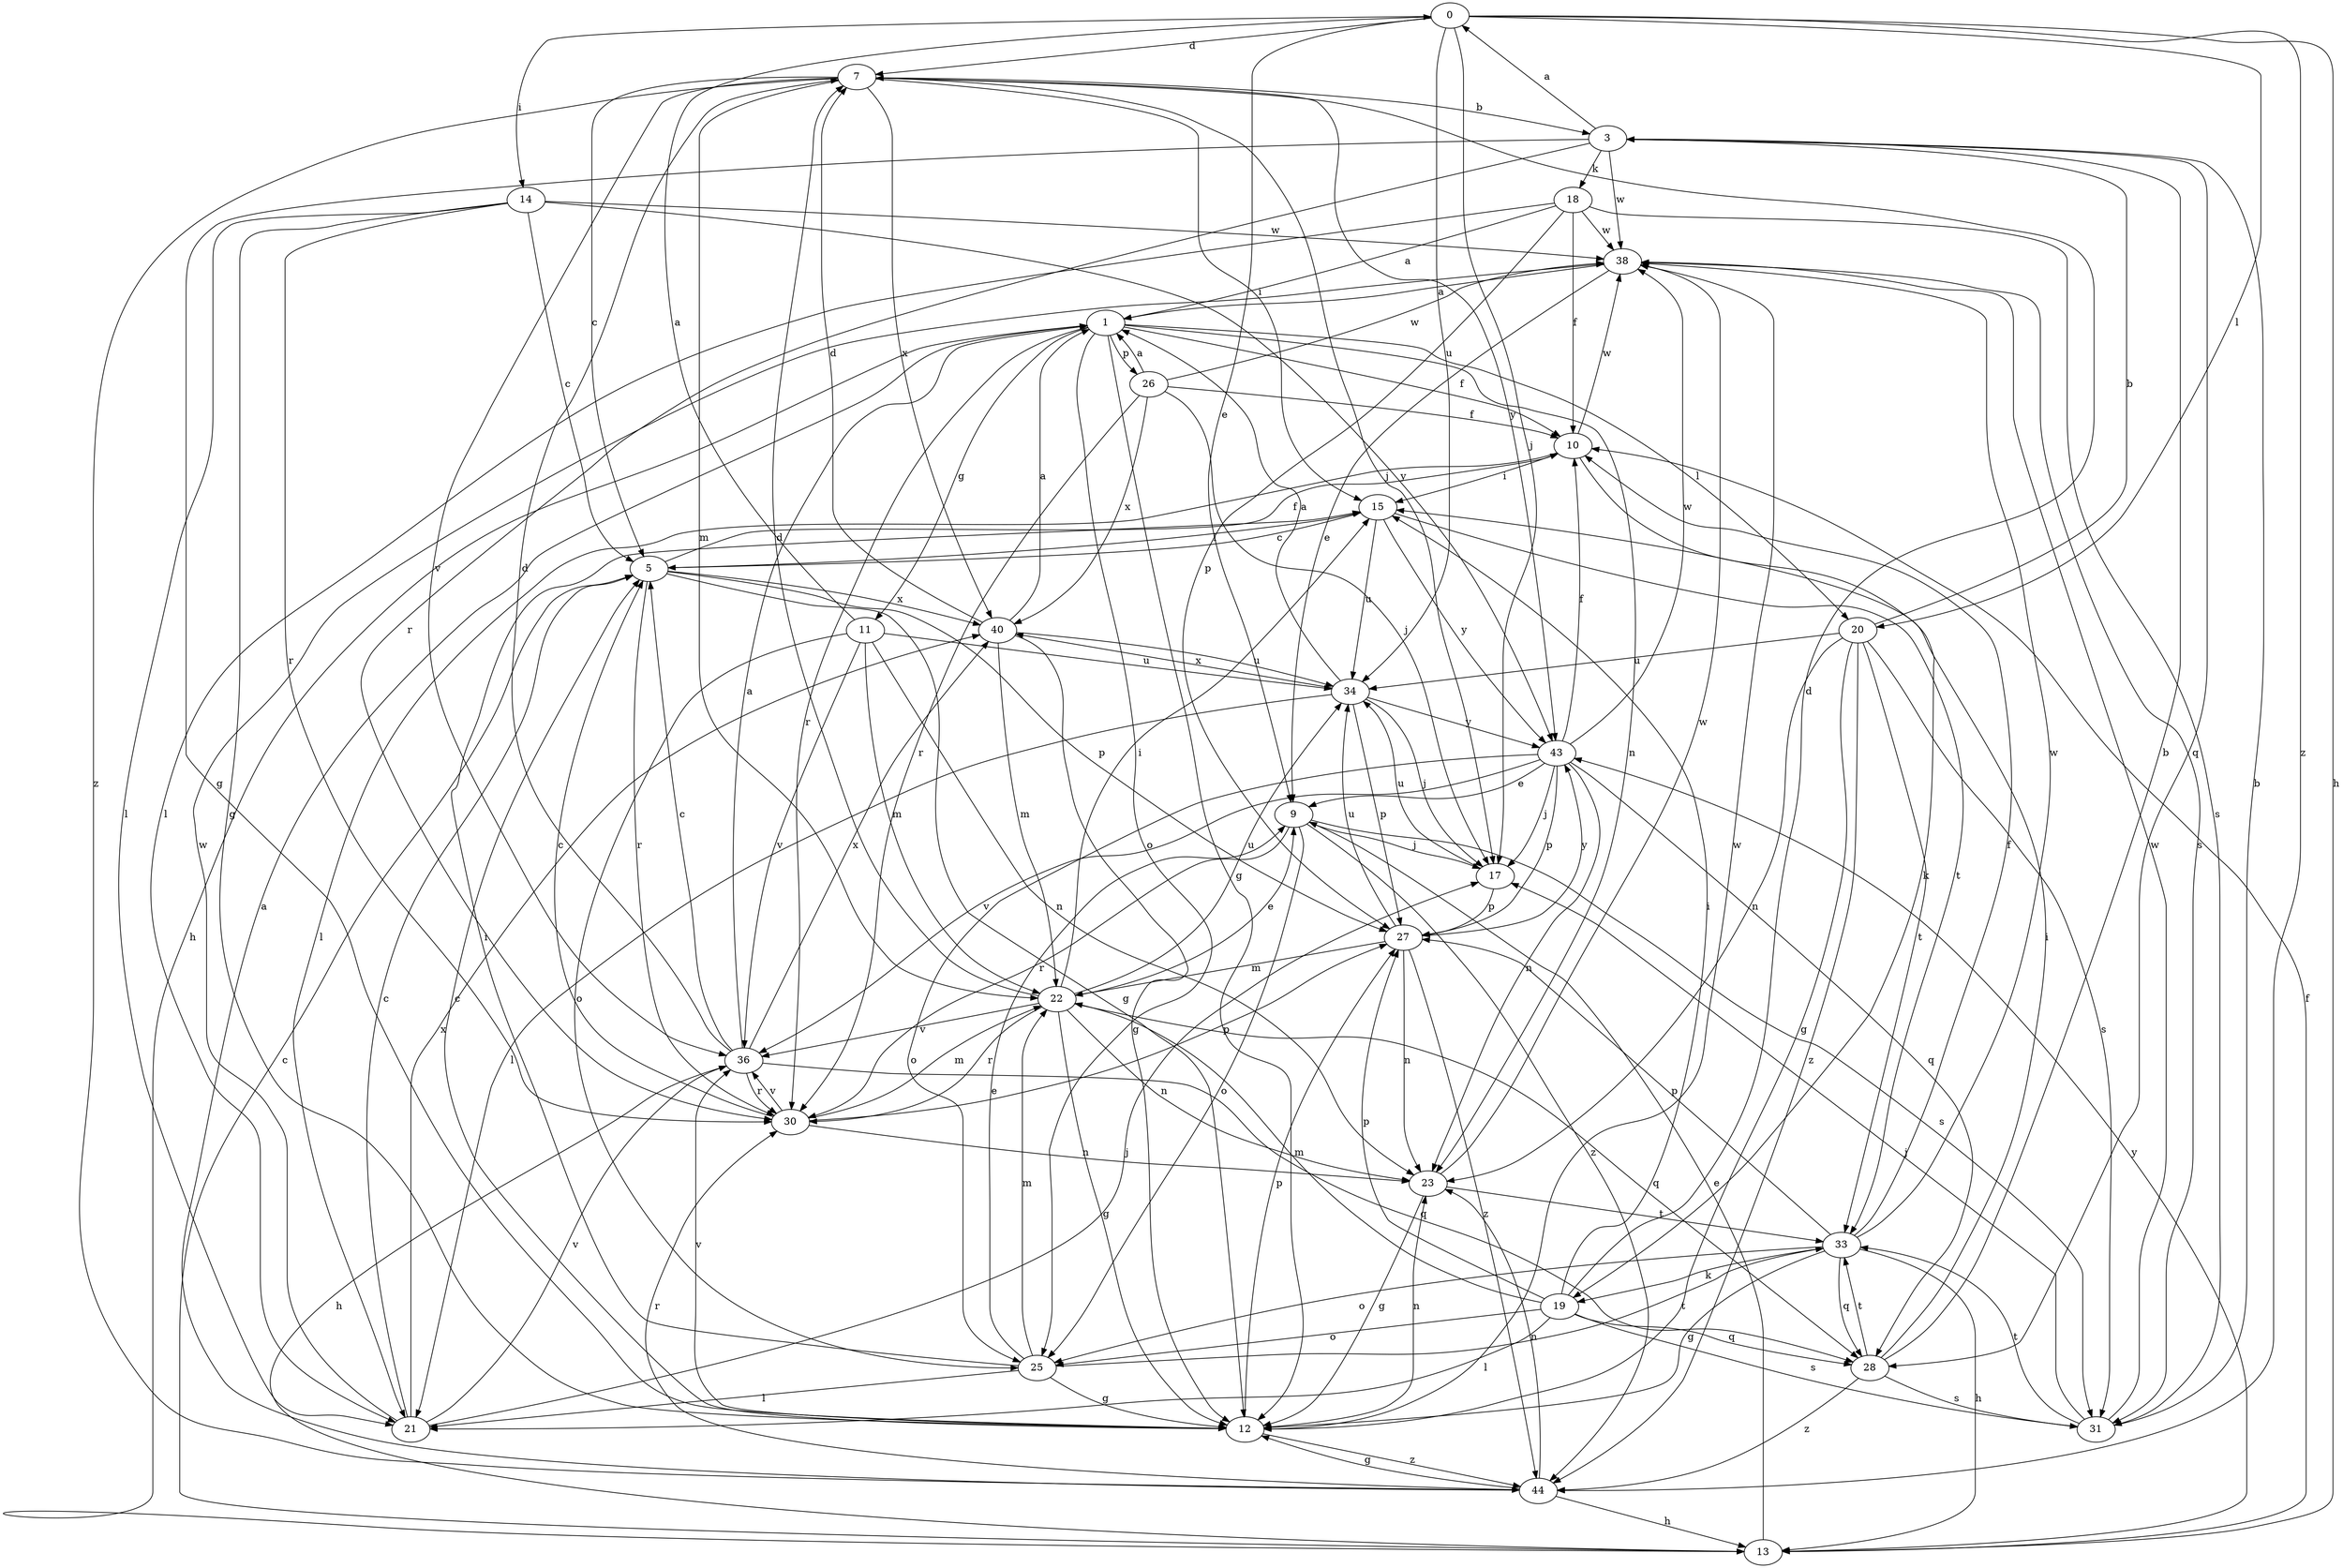 strict digraph  {
0;
1;
3;
5;
7;
9;
10;
11;
12;
13;
14;
15;
17;
18;
19;
20;
21;
22;
23;
25;
26;
27;
28;
30;
31;
33;
34;
36;
38;
40;
43;
44;
0 -> 7  [label=d];
0 -> 9  [label=e];
0 -> 13  [label=h];
0 -> 14  [label=i];
0 -> 17  [label=j];
0 -> 20  [label=l];
0 -> 34  [label=u];
0 -> 44  [label=z];
1 -> 10  [label=f];
1 -> 11  [label=g];
1 -> 12  [label=g];
1 -> 13  [label=h];
1 -> 20  [label=l];
1 -> 23  [label=n];
1 -> 25  [label=o];
1 -> 26  [label=p];
1 -> 30  [label=r];
3 -> 0  [label=a];
3 -> 12  [label=g];
3 -> 18  [label=k];
3 -> 28  [label=q];
3 -> 30  [label=r];
3 -> 38  [label=w];
5 -> 10  [label=f];
5 -> 12  [label=g];
5 -> 15  [label=i];
5 -> 27  [label=p];
5 -> 30  [label=r];
5 -> 40  [label=x];
7 -> 3  [label=b];
7 -> 5  [label=c];
7 -> 15  [label=i];
7 -> 17  [label=j];
7 -> 22  [label=m];
7 -> 36  [label=v];
7 -> 40  [label=x];
7 -> 43  [label=y];
7 -> 44  [label=z];
9 -> 17  [label=j];
9 -> 25  [label=o];
9 -> 30  [label=r];
9 -> 31  [label=s];
9 -> 44  [label=z];
10 -> 15  [label=i];
10 -> 19  [label=k];
10 -> 21  [label=l];
10 -> 38  [label=w];
11 -> 0  [label=a];
11 -> 22  [label=m];
11 -> 23  [label=n];
11 -> 25  [label=o];
11 -> 34  [label=u];
11 -> 36  [label=v];
12 -> 5  [label=c];
12 -> 23  [label=n];
12 -> 27  [label=p];
12 -> 36  [label=v];
12 -> 38  [label=w];
12 -> 44  [label=z];
13 -> 5  [label=c];
13 -> 9  [label=e];
13 -> 10  [label=f];
13 -> 43  [label=y];
14 -> 5  [label=c];
14 -> 12  [label=g];
14 -> 21  [label=l];
14 -> 30  [label=r];
14 -> 38  [label=w];
14 -> 43  [label=y];
15 -> 5  [label=c];
15 -> 33  [label=t];
15 -> 34  [label=u];
15 -> 43  [label=y];
17 -> 27  [label=p];
17 -> 34  [label=u];
18 -> 1  [label=a];
18 -> 10  [label=f];
18 -> 21  [label=l];
18 -> 27  [label=p];
18 -> 31  [label=s];
18 -> 38  [label=w];
19 -> 7  [label=d];
19 -> 15  [label=i];
19 -> 21  [label=l];
19 -> 22  [label=m];
19 -> 25  [label=o];
19 -> 27  [label=p];
19 -> 28  [label=q];
19 -> 31  [label=s];
20 -> 3  [label=b];
20 -> 12  [label=g];
20 -> 23  [label=n];
20 -> 31  [label=s];
20 -> 33  [label=t];
20 -> 34  [label=u];
20 -> 44  [label=z];
21 -> 5  [label=c];
21 -> 17  [label=j];
21 -> 36  [label=v];
21 -> 38  [label=w];
21 -> 40  [label=x];
22 -> 7  [label=d];
22 -> 9  [label=e];
22 -> 12  [label=g];
22 -> 15  [label=i];
22 -> 23  [label=n];
22 -> 28  [label=q];
22 -> 30  [label=r];
22 -> 34  [label=u];
22 -> 36  [label=v];
23 -> 12  [label=g];
23 -> 33  [label=t];
23 -> 38  [label=w];
25 -> 9  [label=e];
25 -> 12  [label=g];
25 -> 15  [label=i];
25 -> 21  [label=l];
25 -> 22  [label=m];
25 -> 33  [label=t];
26 -> 1  [label=a];
26 -> 10  [label=f];
26 -> 17  [label=j];
26 -> 30  [label=r];
26 -> 38  [label=w];
26 -> 40  [label=x];
27 -> 22  [label=m];
27 -> 23  [label=n];
27 -> 34  [label=u];
27 -> 43  [label=y];
27 -> 44  [label=z];
28 -> 3  [label=b];
28 -> 15  [label=i];
28 -> 31  [label=s];
28 -> 33  [label=t];
28 -> 44  [label=z];
30 -> 5  [label=c];
30 -> 22  [label=m];
30 -> 23  [label=n];
30 -> 27  [label=p];
30 -> 36  [label=v];
31 -> 3  [label=b];
31 -> 17  [label=j];
31 -> 33  [label=t];
31 -> 38  [label=w];
33 -> 10  [label=f];
33 -> 12  [label=g];
33 -> 13  [label=h];
33 -> 19  [label=k];
33 -> 25  [label=o];
33 -> 27  [label=p];
33 -> 28  [label=q];
33 -> 38  [label=w];
34 -> 1  [label=a];
34 -> 17  [label=j];
34 -> 21  [label=l];
34 -> 27  [label=p];
34 -> 40  [label=x];
34 -> 43  [label=y];
36 -> 1  [label=a];
36 -> 5  [label=c];
36 -> 7  [label=d];
36 -> 13  [label=h];
36 -> 28  [label=q];
36 -> 30  [label=r];
36 -> 40  [label=x];
38 -> 1  [label=a];
38 -> 9  [label=e];
38 -> 31  [label=s];
40 -> 1  [label=a];
40 -> 7  [label=d];
40 -> 12  [label=g];
40 -> 22  [label=m];
40 -> 34  [label=u];
43 -> 9  [label=e];
43 -> 10  [label=f];
43 -> 17  [label=j];
43 -> 23  [label=n];
43 -> 25  [label=o];
43 -> 27  [label=p];
43 -> 28  [label=q];
43 -> 36  [label=v];
43 -> 38  [label=w];
44 -> 1  [label=a];
44 -> 12  [label=g];
44 -> 13  [label=h];
44 -> 23  [label=n];
44 -> 30  [label=r];
}

